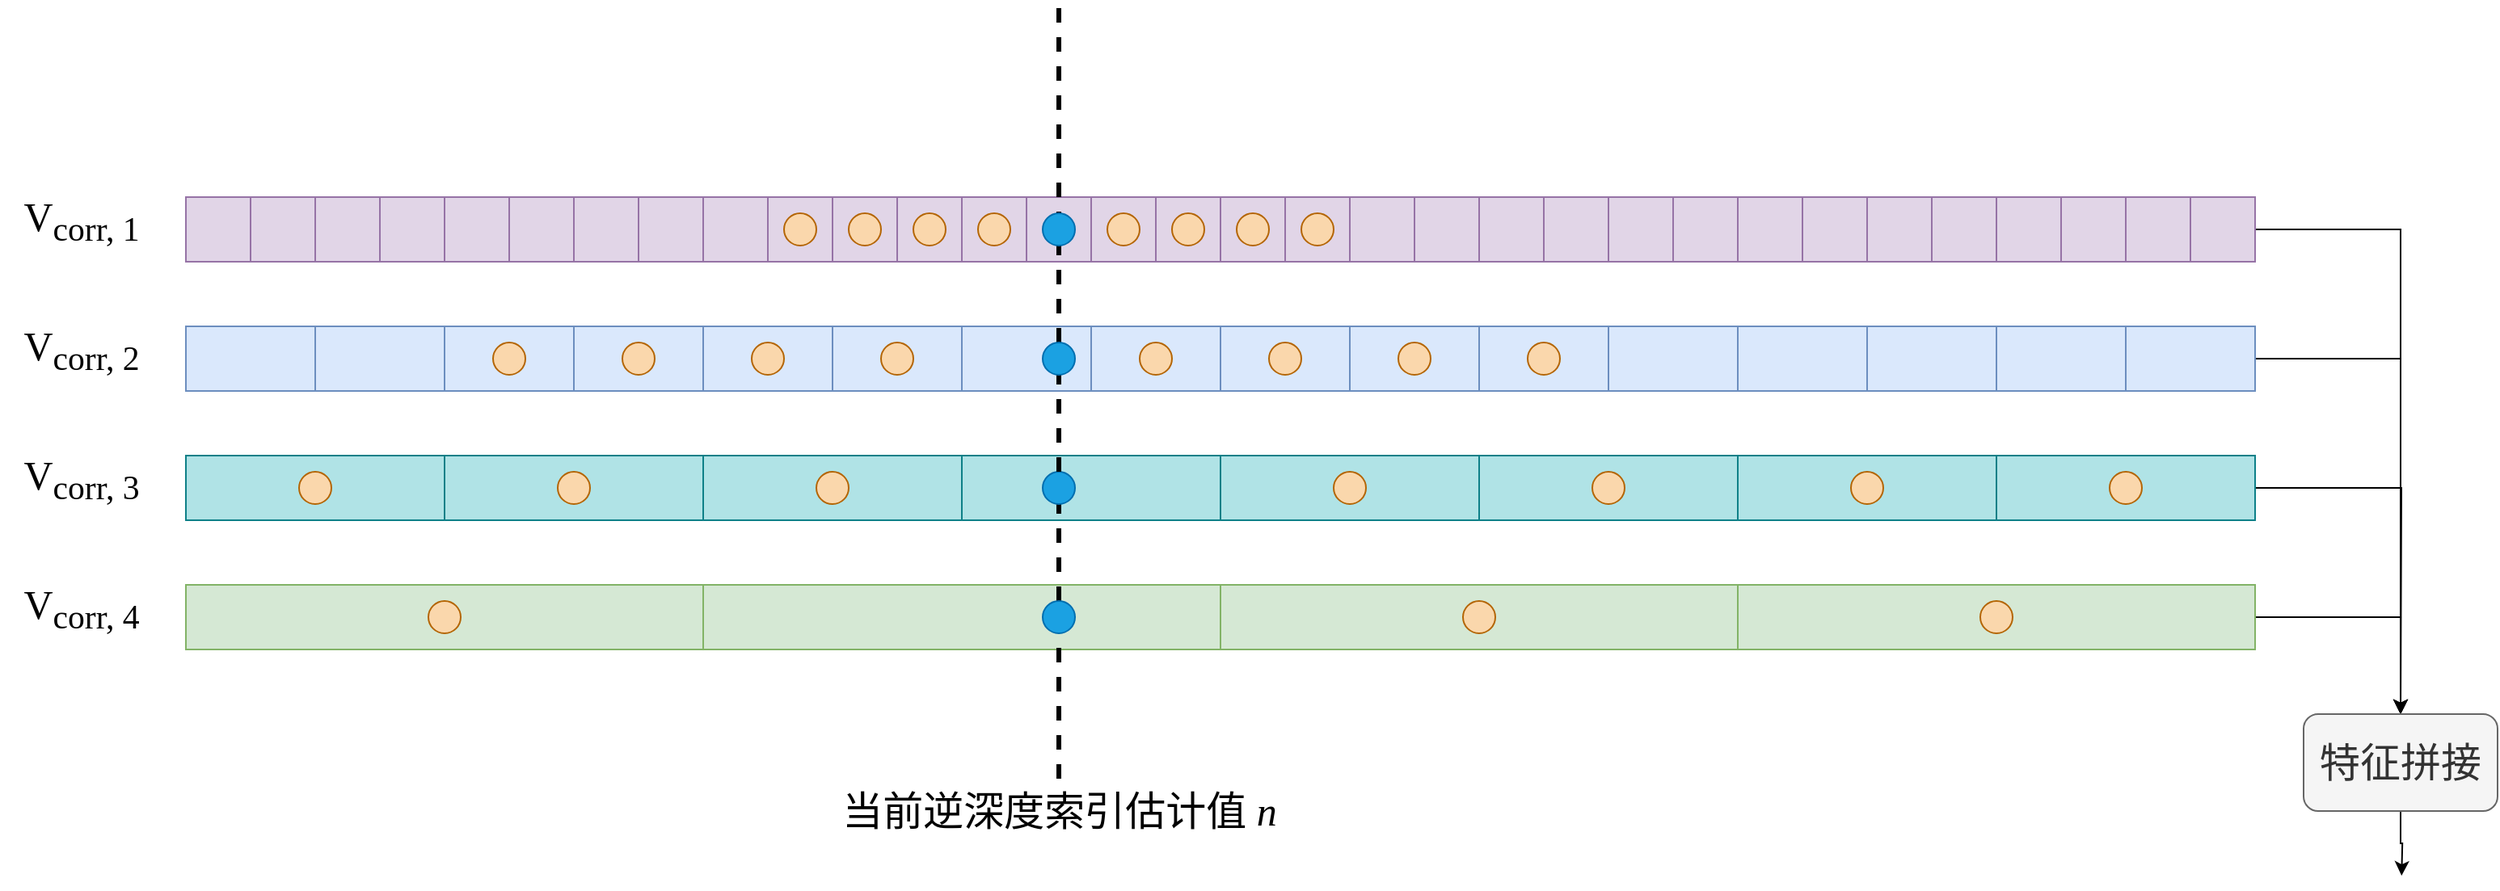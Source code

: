 <mxfile version="26.1.1">
  <diagram name="第 1 页" id="7dozvBvQt8dywPDQcPjt">
    <mxGraphModel dx="1678" dy="928" grid="1" gridSize="10" guides="1" tooltips="1" connect="1" arrows="1" fold="1" page="1" pageScale="1" pageWidth="1600" pageHeight="900" math="0" shadow="0">
      <root>
        <mxCell id="0" />
        <mxCell id="1" parent="0" />
        <mxCell id="7EEdeznbNVHkcVCXxvmR-1" value="" style="rounded=0;whiteSpace=wrap;html=1;fillColor=#e1d5e7;strokeColor=#9673a6;" parent="1" vertex="1">
          <mxGeometry x="460" y="160" width="40" height="40" as="geometry" />
        </mxCell>
        <mxCell id="7EEdeznbNVHkcVCXxvmR-2" value="" style="rounded=0;whiteSpace=wrap;html=1;fillColor=#e1d5e7;strokeColor=#9673a6;" parent="1" vertex="1">
          <mxGeometry x="500" y="160" width="40" height="40" as="geometry" />
        </mxCell>
        <mxCell id="7EEdeznbNVHkcVCXxvmR-3" value="" style="rounded=0;whiteSpace=wrap;html=1;fillColor=#e1d5e7;strokeColor=#9673a6;" parent="1" vertex="1">
          <mxGeometry x="540" y="160" width="40" height="40" as="geometry" />
        </mxCell>
        <mxCell id="7EEdeznbNVHkcVCXxvmR-4" value="" style="rounded=0;whiteSpace=wrap;html=1;fillColor=#e1d5e7;strokeColor=#9673a6;" parent="1" vertex="1">
          <mxGeometry x="580" y="160" width="40" height="40" as="geometry" />
        </mxCell>
        <mxCell id="7EEdeznbNVHkcVCXxvmR-5" value="" style="rounded=0;whiteSpace=wrap;html=1;fillColor=#e1d5e7;strokeColor=#9673a6;" parent="1" vertex="1">
          <mxGeometry x="620" y="160" width="40" height="40" as="geometry" />
        </mxCell>
        <mxCell id="7EEdeznbNVHkcVCXxvmR-6" value="" style="rounded=0;whiteSpace=wrap;html=1;fillColor=#e1d5e7;strokeColor=#9673a6;" parent="1" vertex="1">
          <mxGeometry x="660" y="160" width="40" height="40" as="geometry" />
        </mxCell>
        <mxCell id="7EEdeznbNVHkcVCXxvmR-7" value="" style="rounded=0;whiteSpace=wrap;html=1;fillColor=#e1d5e7;strokeColor=#9673a6;" parent="1" vertex="1">
          <mxGeometry x="700" y="160" width="40" height="40" as="geometry" />
        </mxCell>
        <mxCell id="7EEdeznbNVHkcVCXxvmR-8" value="" style="rounded=0;whiteSpace=wrap;html=1;fillColor=#e1d5e7;strokeColor=#9673a6;" parent="1" vertex="1">
          <mxGeometry x="740" y="160" width="40" height="40" as="geometry" />
        </mxCell>
        <mxCell id="7EEdeznbNVHkcVCXxvmR-9" value="" style="rounded=0;whiteSpace=wrap;html=1;fillColor=#dae8fc;strokeColor=#6c8ebf;" parent="1" vertex="1">
          <mxGeometry x="140" y="240" width="80" height="40" as="geometry" />
        </mxCell>
        <mxCell id="7EEdeznbNVHkcVCXxvmR-10" value="" style="rounded=0;whiteSpace=wrap;html=1;fillColor=#e1d5e7;strokeColor=#9673a6;" parent="1" vertex="1">
          <mxGeometry x="780" y="160" width="40" height="40" as="geometry" />
        </mxCell>
        <mxCell id="7EEdeznbNVHkcVCXxvmR-11" value="" style="rounded=0;whiteSpace=wrap;html=1;fillColor=#e1d5e7;strokeColor=#9673a6;" parent="1" vertex="1">
          <mxGeometry x="820" y="160" width="40" height="40" as="geometry" />
        </mxCell>
        <mxCell id="7EEdeznbNVHkcVCXxvmR-12" value="" style="rounded=0;whiteSpace=wrap;html=1;fillColor=#e1d5e7;strokeColor=#9673a6;" parent="1" vertex="1">
          <mxGeometry x="860" y="160" width="40" height="40" as="geometry" />
        </mxCell>
        <mxCell id="7EEdeznbNVHkcVCXxvmR-13" value="" style="rounded=0;whiteSpace=wrap;html=1;fillColor=#e1d5e7;strokeColor=#9673a6;" parent="1" vertex="1">
          <mxGeometry x="900" y="160" width="40" height="40" as="geometry" />
        </mxCell>
        <mxCell id="7EEdeznbNVHkcVCXxvmR-14" value="" style="rounded=0;whiteSpace=wrap;html=1;fillColor=#e1d5e7;strokeColor=#9673a6;" parent="1" vertex="1">
          <mxGeometry x="940" y="160" width="40" height="40" as="geometry" />
        </mxCell>
        <mxCell id="7EEdeznbNVHkcVCXxvmR-15" value="" style="rounded=0;whiteSpace=wrap;html=1;fillColor=#e1d5e7;strokeColor=#9673a6;" parent="1" vertex="1">
          <mxGeometry x="980" y="160" width="40" height="40" as="geometry" />
        </mxCell>
        <mxCell id="7EEdeznbNVHkcVCXxvmR-16" value="" style="rounded=0;whiteSpace=wrap;html=1;fillColor=#e1d5e7;strokeColor=#9673a6;" parent="1" vertex="1">
          <mxGeometry x="1020" y="160" width="40" height="40" as="geometry" />
        </mxCell>
        <mxCell id="7EEdeznbNVHkcVCXxvmR-17" value="" style="rounded=0;whiteSpace=wrap;html=1;fillColor=#e1d5e7;strokeColor=#9673a6;" parent="1" vertex="1">
          <mxGeometry x="1060" y="160" width="40" height="40" as="geometry" />
        </mxCell>
        <mxCell id="7EEdeznbNVHkcVCXxvmR-18" value="" style="rounded=0;whiteSpace=wrap;html=1;fillColor=#e1d5e7;strokeColor=#9673a6;" parent="1" vertex="1">
          <mxGeometry x="140" y="160" width="40" height="40" as="geometry" />
        </mxCell>
        <mxCell id="7EEdeznbNVHkcVCXxvmR-19" value="" style="rounded=0;whiteSpace=wrap;html=1;fillColor=#e1d5e7;strokeColor=#9673a6;" parent="1" vertex="1">
          <mxGeometry x="180" y="160" width="40" height="40" as="geometry" />
        </mxCell>
        <mxCell id="7EEdeznbNVHkcVCXxvmR-20" value="" style="rounded=0;whiteSpace=wrap;html=1;fillColor=#e1d5e7;strokeColor=#9673a6;" parent="1" vertex="1">
          <mxGeometry x="220" y="160" width="40" height="40" as="geometry" />
        </mxCell>
        <mxCell id="7EEdeznbNVHkcVCXxvmR-21" value="" style="rounded=0;whiteSpace=wrap;html=1;fillColor=#e1d5e7;strokeColor=#9673a6;" parent="1" vertex="1">
          <mxGeometry x="260" y="160" width="40" height="40" as="geometry" />
        </mxCell>
        <mxCell id="7EEdeznbNVHkcVCXxvmR-22" value="" style="rounded=0;whiteSpace=wrap;html=1;fillColor=#e1d5e7;strokeColor=#9673a6;" parent="1" vertex="1">
          <mxGeometry x="300" y="160" width="40" height="40" as="geometry" />
        </mxCell>
        <mxCell id="7EEdeznbNVHkcVCXxvmR-23" value="" style="rounded=0;whiteSpace=wrap;html=1;fillColor=#e1d5e7;strokeColor=#9673a6;" parent="1" vertex="1">
          <mxGeometry x="340" y="160" width="40" height="40" as="geometry" />
        </mxCell>
        <mxCell id="7EEdeznbNVHkcVCXxvmR-24" value="" style="rounded=0;whiteSpace=wrap;html=1;fillColor=#e1d5e7;strokeColor=#9673a6;" parent="1" vertex="1">
          <mxGeometry x="380" y="160" width="40" height="40" as="geometry" />
        </mxCell>
        <mxCell id="7EEdeznbNVHkcVCXxvmR-25" value="" style="rounded=0;whiteSpace=wrap;html=1;fillColor=#e1d5e7;strokeColor=#9673a6;" parent="1" vertex="1">
          <mxGeometry x="420" y="160" width="40" height="40" as="geometry" />
        </mxCell>
        <mxCell id="7EEdeznbNVHkcVCXxvmR-26" value="" style="rounded=0;whiteSpace=wrap;html=1;fillColor=#dae8fc;strokeColor=#6c8ebf;" parent="1" vertex="1">
          <mxGeometry x="220" y="240" width="80" height="40" as="geometry" />
        </mxCell>
        <mxCell id="7EEdeznbNVHkcVCXxvmR-29" value="" style="rounded=0;whiteSpace=wrap;html=1;fillColor=#dae8fc;strokeColor=#6c8ebf;" parent="1" vertex="1">
          <mxGeometry x="300" y="240" width="80" height="40" as="geometry" />
        </mxCell>
        <mxCell id="7EEdeznbNVHkcVCXxvmR-30" value="" style="rounded=0;whiteSpace=wrap;html=1;fillColor=#dae8fc;strokeColor=#6c8ebf;" parent="1" vertex="1">
          <mxGeometry x="380" y="240" width="80" height="40" as="geometry" />
        </mxCell>
        <mxCell id="7EEdeznbNVHkcVCXxvmR-31" value="" style="rounded=0;whiteSpace=wrap;html=1;fillColor=#dae8fc;strokeColor=#6c8ebf;" parent="1" vertex="1">
          <mxGeometry x="460" y="240" width="80" height="40" as="geometry" />
        </mxCell>
        <mxCell id="7EEdeznbNVHkcVCXxvmR-32" value="" style="rounded=0;whiteSpace=wrap;html=1;fillColor=#dae8fc;strokeColor=#6c8ebf;" parent="1" vertex="1">
          <mxGeometry x="540" y="240" width="80" height="40" as="geometry" />
        </mxCell>
        <mxCell id="7EEdeznbNVHkcVCXxvmR-33" value="" style="rounded=0;whiteSpace=wrap;html=1;fillColor=#dae8fc;strokeColor=#6c8ebf;" parent="1" vertex="1">
          <mxGeometry x="620" y="240" width="80" height="40" as="geometry" />
        </mxCell>
        <mxCell id="7EEdeznbNVHkcVCXxvmR-34" value="" style="rounded=0;whiteSpace=wrap;html=1;fillColor=#dae8fc;strokeColor=#6c8ebf;" parent="1" vertex="1">
          <mxGeometry x="700" y="240" width="80" height="40" as="geometry" />
        </mxCell>
        <mxCell id="7EEdeznbNVHkcVCXxvmR-35" value="" style="rounded=0;whiteSpace=wrap;html=1;fillColor=#dae8fc;strokeColor=#6c8ebf;" parent="1" vertex="1">
          <mxGeometry x="780" y="240" width="80" height="40" as="geometry" />
        </mxCell>
        <mxCell id="7EEdeznbNVHkcVCXxvmR-36" value="" style="rounded=0;whiteSpace=wrap;html=1;fillColor=#dae8fc;strokeColor=#6c8ebf;" parent="1" vertex="1">
          <mxGeometry x="860" y="240" width="80" height="40" as="geometry" />
        </mxCell>
        <mxCell id="7EEdeznbNVHkcVCXxvmR-37" value="" style="rounded=0;whiteSpace=wrap;html=1;fillColor=#dae8fc;strokeColor=#6c8ebf;" parent="1" vertex="1">
          <mxGeometry x="940" y="240" width="80" height="40" as="geometry" />
        </mxCell>
        <mxCell id="7EEdeznbNVHkcVCXxvmR-38" value="" style="rounded=0;whiteSpace=wrap;html=1;fillColor=#dae8fc;strokeColor=#6c8ebf;" parent="1" vertex="1">
          <mxGeometry x="1020" y="240" width="80" height="40" as="geometry" />
        </mxCell>
        <mxCell id="7EEdeznbNVHkcVCXxvmR-39" value="" style="rounded=0;whiteSpace=wrap;html=1;fillColor=#b0e3e6;strokeColor=#0e8088;" parent="1" vertex="1">
          <mxGeometry x="140" y="320" width="160" height="40" as="geometry" />
        </mxCell>
        <mxCell id="7EEdeznbNVHkcVCXxvmR-40" value="" style="rounded=0;whiteSpace=wrap;html=1;fillColor=#b0e3e6;strokeColor=#0e8088;" parent="1" vertex="1">
          <mxGeometry x="300" y="320" width="160" height="40" as="geometry" />
        </mxCell>
        <mxCell id="7EEdeznbNVHkcVCXxvmR-41" value="" style="rounded=0;whiteSpace=wrap;html=1;fillColor=#b0e3e6;strokeColor=#0e8088;" parent="1" vertex="1">
          <mxGeometry x="460" y="320" width="160" height="40" as="geometry" />
        </mxCell>
        <mxCell id="7EEdeznbNVHkcVCXxvmR-42" value="" style="rounded=0;whiteSpace=wrap;html=1;fillColor=#b0e3e6;strokeColor=#0e8088;" parent="1" vertex="1">
          <mxGeometry x="620" y="320" width="160" height="40" as="geometry" />
        </mxCell>
        <mxCell id="7EEdeznbNVHkcVCXxvmR-43" value="" style="rounded=0;whiteSpace=wrap;html=1;fillColor=#b0e3e6;strokeColor=#0e8088;" parent="1" vertex="1">
          <mxGeometry x="780" y="320" width="160" height="40" as="geometry" />
        </mxCell>
        <mxCell id="7EEdeznbNVHkcVCXxvmR-44" value="" style="rounded=0;whiteSpace=wrap;html=1;fillColor=#b0e3e6;strokeColor=#0e8088;" parent="1" vertex="1">
          <mxGeometry x="940" y="320" width="160" height="40" as="geometry" />
        </mxCell>
        <mxCell id="7EEdeznbNVHkcVCXxvmR-45" value="" style="rounded=0;whiteSpace=wrap;html=1;fillColor=#e1d5e7;strokeColor=#9673a6;" parent="1" vertex="1">
          <mxGeometry x="1100" y="160" width="40" height="40" as="geometry" />
        </mxCell>
        <mxCell id="7EEdeznbNVHkcVCXxvmR-46" value="" style="rounded=0;whiteSpace=wrap;html=1;fillColor=#e1d5e7;strokeColor=#9673a6;" parent="1" vertex="1">
          <mxGeometry x="1140" y="160" width="40" height="40" as="geometry" />
        </mxCell>
        <mxCell id="7EEdeznbNVHkcVCXxvmR-47" value="" style="rounded=0;whiteSpace=wrap;html=1;fillColor=#e1d5e7;strokeColor=#9673a6;" parent="1" vertex="1">
          <mxGeometry x="1180" y="160" width="40" height="40" as="geometry" />
        </mxCell>
        <mxCell id="7EEdeznbNVHkcVCXxvmR-48" value="" style="rounded=0;whiteSpace=wrap;html=1;fillColor=#e1d5e7;strokeColor=#9673a6;" parent="1" vertex="1">
          <mxGeometry x="1220" y="160" width="40" height="40" as="geometry" />
        </mxCell>
        <mxCell id="7EEdeznbNVHkcVCXxvmR-49" value="" style="rounded=0;whiteSpace=wrap;html=1;fillColor=#dae8fc;strokeColor=#6c8ebf;" parent="1" vertex="1">
          <mxGeometry x="1100" y="240" width="80" height="40" as="geometry" />
        </mxCell>
        <mxCell id="7EEdeznbNVHkcVCXxvmR-50" value="" style="rounded=0;whiteSpace=wrap;html=1;fillColor=#dae8fc;strokeColor=#6c8ebf;" parent="1" vertex="1">
          <mxGeometry x="1180" y="240" width="80" height="40" as="geometry" />
        </mxCell>
        <mxCell id="7EEdeznbNVHkcVCXxvmR-51" value="" style="rounded=0;whiteSpace=wrap;html=1;fillColor=#b0e3e6;strokeColor=#0e8088;" parent="1" vertex="1">
          <mxGeometry x="1100" y="320" width="160" height="40" as="geometry" />
        </mxCell>
        <mxCell id="7EEdeznbNVHkcVCXxvmR-52" value="" style="rounded=0;whiteSpace=wrap;html=1;fillColor=#d5e8d4;strokeColor=#82b366;" parent="1" vertex="1">
          <mxGeometry x="140" y="400" width="320" height="40" as="geometry" />
        </mxCell>
        <mxCell id="7EEdeznbNVHkcVCXxvmR-54" value="" style="rounded=0;whiteSpace=wrap;html=1;fillColor=#d5e8d4;strokeColor=#82b366;" parent="1" vertex="1">
          <mxGeometry x="460" y="400" width="320" height="40" as="geometry" />
        </mxCell>
        <mxCell id="7EEdeznbNVHkcVCXxvmR-55" value="" style="rounded=0;whiteSpace=wrap;html=1;fillColor=#d5e8d4;strokeColor=#82b366;" parent="1" vertex="1">
          <mxGeometry x="780" y="400" width="320" height="40" as="geometry" />
        </mxCell>
        <mxCell id="7EEdeznbNVHkcVCXxvmR-105" style="edgeStyle=orthogonalEdgeStyle;rounded=0;orthogonalLoop=1;jettySize=auto;html=1;entryX=0.5;entryY=0;entryDx=0;entryDy=0;" parent="1" source="7EEdeznbNVHkcVCXxvmR-56" target="7EEdeznbNVHkcVCXxvmR-104" edge="1">
          <mxGeometry relative="1" as="geometry" />
        </mxCell>
        <mxCell id="7EEdeznbNVHkcVCXxvmR-56" value="" style="rounded=0;whiteSpace=wrap;html=1;fillColor=#d5e8d4;strokeColor=#82b366;" parent="1" vertex="1">
          <mxGeometry x="1100" y="400" width="320" height="40" as="geometry" />
        </mxCell>
        <mxCell id="7EEdeznbNVHkcVCXxvmR-106" style="edgeStyle=orthogonalEdgeStyle;rounded=0;orthogonalLoop=1;jettySize=auto;html=1;exitX=1;exitY=0.5;exitDx=0;exitDy=0;" parent="1" source="7EEdeznbNVHkcVCXxvmR-57" edge="1">
          <mxGeometry relative="1" as="geometry">
            <mxPoint x="1510.0" y="480.0" as="targetPoint" />
          </mxGeometry>
        </mxCell>
        <mxCell id="7EEdeznbNVHkcVCXxvmR-57" value="" style="rounded=0;whiteSpace=wrap;html=1;fillColor=#b0e3e6;strokeColor=#0e8088;" parent="1" vertex="1">
          <mxGeometry x="1260" y="320" width="160" height="40" as="geometry" />
        </mxCell>
        <mxCell id="7EEdeznbNVHkcVCXxvmR-58" value="" style="rounded=0;whiteSpace=wrap;html=1;fillColor=#dae8fc;strokeColor=#6c8ebf;" parent="1" vertex="1">
          <mxGeometry x="1260" y="240" width="80" height="40" as="geometry" />
        </mxCell>
        <mxCell id="7EEdeznbNVHkcVCXxvmR-107" style="edgeStyle=orthogonalEdgeStyle;rounded=0;orthogonalLoop=1;jettySize=auto;html=1;exitX=1;exitY=0.5;exitDx=0;exitDy=0;entryX=0.5;entryY=0;entryDx=0;entryDy=0;" parent="1" source="7EEdeznbNVHkcVCXxvmR-59" target="7EEdeznbNVHkcVCXxvmR-104" edge="1">
          <mxGeometry relative="1" as="geometry" />
        </mxCell>
        <mxCell id="7EEdeznbNVHkcVCXxvmR-59" value="" style="rounded=0;whiteSpace=wrap;html=1;fillColor=#dae8fc;strokeColor=#6c8ebf;" parent="1" vertex="1">
          <mxGeometry x="1340" y="240" width="80" height="40" as="geometry" />
        </mxCell>
        <mxCell id="7EEdeznbNVHkcVCXxvmR-60" value="" style="rounded=0;whiteSpace=wrap;html=1;fillColor=#e1d5e7;strokeColor=#9673a6;" parent="1" vertex="1">
          <mxGeometry x="1260" y="160" width="40" height="40" as="geometry" />
        </mxCell>
        <mxCell id="7EEdeznbNVHkcVCXxvmR-61" value="" style="rounded=0;whiteSpace=wrap;html=1;fillColor=#e1d5e7;strokeColor=#9673a6;" parent="1" vertex="1">
          <mxGeometry x="1300" y="160" width="40" height="40" as="geometry" />
        </mxCell>
        <mxCell id="7EEdeznbNVHkcVCXxvmR-62" value="" style="rounded=0;whiteSpace=wrap;html=1;fillColor=#e1d5e7;strokeColor=#9673a6;" parent="1" vertex="1">
          <mxGeometry x="1340" y="160" width="40" height="40" as="geometry" />
        </mxCell>
        <mxCell id="7EEdeznbNVHkcVCXxvmR-108" style="edgeStyle=orthogonalEdgeStyle;rounded=0;orthogonalLoop=1;jettySize=auto;html=1;" parent="1" source="7EEdeznbNVHkcVCXxvmR-63" target="7EEdeznbNVHkcVCXxvmR-104" edge="1">
          <mxGeometry relative="1" as="geometry" />
        </mxCell>
        <mxCell id="7EEdeznbNVHkcVCXxvmR-63" value="" style="rounded=0;whiteSpace=wrap;html=1;fillColor=#e1d5e7;strokeColor=#9673a6;" parent="1" vertex="1">
          <mxGeometry x="1380" y="160" width="40" height="40" as="geometry" />
        </mxCell>
        <mxCell id="7EEdeznbNVHkcVCXxvmR-65" value="" style="ellipse;whiteSpace=wrap;html=1;aspect=fixed;fillColor=#fad7ac;strokeColor=#b46504;" parent="1" vertex="1">
          <mxGeometry x="710" y="170" width="20" height="20" as="geometry" />
        </mxCell>
        <mxCell id="7EEdeznbNVHkcVCXxvmR-66" value="" style="ellipse;whiteSpace=wrap;html=1;aspect=fixed;fillColor=#fad7ac;strokeColor=#b46504;" parent="1" vertex="1">
          <mxGeometry x="750" y="170" width="20" height="20" as="geometry" />
        </mxCell>
        <mxCell id="7EEdeznbNVHkcVCXxvmR-67" value="" style="ellipse;whiteSpace=wrap;html=1;aspect=fixed;fillColor=#fad7ac;strokeColor=#b46504;" parent="1" vertex="1">
          <mxGeometry x="790" y="170" width="20" height="20" as="geometry" />
        </mxCell>
        <mxCell id="7EEdeznbNVHkcVCXxvmR-68" value="" style="ellipse;whiteSpace=wrap;html=1;aspect=fixed;fillColor=#fad7ac;strokeColor=#b46504;" parent="1" vertex="1">
          <mxGeometry x="830" y="170" width="20" height="20" as="geometry" />
        </mxCell>
        <mxCell id="7EEdeznbNVHkcVCXxvmR-69" value="" style="ellipse;whiteSpace=wrap;html=1;aspect=fixed;fillColor=#fad7ac;strokeColor=#b46504;" parent="1" vertex="1">
          <mxGeometry x="630" y="170" width="20" height="20" as="geometry" />
        </mxCell>
        <mxCell id="7EEdeznbNVHkcVCXxvmR-70" value="" style="ellipse;whiteSpace=wrap;html=1;aspect=fixed;fillColor=#fad7ac;strokeColor=#b46504;" parent="1" vertex="1">
          <mxGeometry x="590" y="170" width="20" height="20" as="geometry" />
        </mxCell>
        <mxCell id="7EEdeznbNVHkcVCXxvmR-71" value="" style="ellipse;whiteSpace=wrap;html=1;aspect=fixed;fillColor=#fad7ac;strokeColor=#b46504;" parent="1" vertex="1">
          <mxGeometry x="550" y="170" width="20" height="20" as="geometry" />
        </mxCell>
        <mxCell id="7EEdeznbNVHkcVCXxvmR-72" value="" style="ellipse;whiteSpace=wrap;html=1;aspect=fixed;fillColor=#fad7ac;strokeColor=#b46504;" parent="1" vertex="1">
          <mxGeometry x="510" y="170" width="20" height="20" as="geometry" />
        </mxCell>
        <mxCell id="7EEdeznbNVHkcVCXxvmR-73" value="" style="endArrow=none;dashed=1;html=1;rounded=0;strokeWidth=3;" parent="1" source="7EEdeznbNVHkcVCXxvmR-74" edge="1">
          <mxGeometry width="50" height="50" relative="1" as="geometry">
            <mxPoint x="680" y="520" as="sourcePoint" />
            <mxPoint x="680" y="40" as="targetPoint" />
          </mxGeometry>
        </mxCell>
        <mxCell id="7EEdeznbNVHkcVCXxvmR-64" value="" style="ellipse;whiteSpace=wrap;html=1;aspect=fixed;fillColor=#1ba1e2;strokeColor=#006EAF;fontColor=#ffffff;" parent="1" vertex="1">
          <mxGeometry x="670" y="170" width="20" height="20" as="geometry" />
        </mxCell>
        <mxCell id="7EEdeznbNVHkcVCXxvmR-76" value="" style="endArrow=none;dashed=1;html=1;rounded=0;strokeWidth=3;" parent="1" source="7EEdeznbNVHkcVCXxvmR-77" target="7EEdeznbNVHkcVCXxvmR-75" edge="1">
          <mxGeometry width="50" height="50" relative="1" as="geometry">
            <mxPoint x="680" y="520" as="sourcePoint" />
            <mxPoint x="680" y="40" as="targetPoint" />
          </mxGeometry>
        </mxCell>
        <mxCell id="7EEdeznbNVHkcVCXxvmR-75" value="" style="ellipse;whiteSpace=wrap;html=1;aspect=fixed;fillColor=#1ba1e2;strokeColor=#006EAF;fontColor=#ffffff;" parent="1" vertex="1">
          <mxGeometry x="670" y="330" width="20" height="20" as="geometry" />
        </mxCell>
        <mxCell id="7EEdeznbNVHkcVCXxvmR-78" value="" style="endArrow=none;dashed=1;html=1;rounded=0;strokeWidth=3;" parent="1" target="7EEdeznbNVHkcVCXxvmR-77" edge="1">
          <mxGeometry width="50" height="50" relative="1" as="geometry">
            <mxPoint x="680" y="520" as="sourcePoint" />
            <mxPoint x="680" y="350" as="targetPoint" />
          </mxGeometry>
        </mxCell>
        <mxCell id="7EEdeznbNVHkcVCXxvmR-77" value="" style="ellipse;whiteSpace=wrap;html=1;aspect=fixed;fillColor=#1ba1e2;strokeColor=#006EAF;fontColor=#ffffff;" parent="1" vertex="1">
          <mxGeometry x="670" y="410" width="20" height="20" as="geometry" />
        </mxCell>
        <mxCell id="7EEdeznbNVHkcVCXxvmR-79" value="" style="endArrow=none;dashed=1;html=1;rounded=0;strokeWidth=3;" parent="1" source="7EEdeznbNVHkcVCXxvmR-75" target="7EEdeznbNVHkcVCXxvmR-74" edge="1">
          <mxGeometry width="50" height="50" relative="1" as="geometry">
            <mxPoint x="680" y="330" as="sourcePoint" />
            <mxPoint x="680" y="40" as="targetPoint" />
          </mxGeometry>
        </mxCell>
        <mxCell id="7EEdeznbNVHkcVCXxvmR-74" value="" style="ellipse;whiteSpace=wrap;html=1;aspect=fixed;fillColor=#1ba1e2;strokeColor=#006EAF;fontColor=#ffffff;" parent="1" vertex="1">
          <mxGeometry x="670" y="250" width="20" height="20" as="geometry" />
        </mxCell>
        <mxCell id="7EEdeznbNVHkcVCXxvmR-80" value="" style="ellipse;whiteSpace=wrap;html=1;aspect=fixed;fillColor=#fad7ac;strokeColor=#b46504;" parent="1" vertex="1">
          <mxGeometry x="570" y="250" width="20" height="20" as="geometry" />
        </mxCell>
        <mxCell id="7EEdeznbNVHkcVCXxvmR-81" value="" style="ellipse;whiteSpace=wrap;html=1;aspect=fixed;fillColor=#fad7ac;strokeColor=#b46504;" parent="1" vertex="1">
          <mxGeometry x="490" y="250" width="20" height="20" as="geometry" />
        </mxCell>
        <mxCell id="7EEdeznbNVHkcVCXxvmR-82" value="" style="ellipse;whiteSpace=wrap;html=1;aspect=fixed;fillColor=#fad7ac;strokeColor=#b46504;" parent="1" vertex="1">
          <mxGeometry x="410" y="250" width="20" height="20" as="geometry" />
        </mxCell>
        <mxCell id="7EEdeznbNVHkcVCXxvmR-83" value="" style="ellipse;whiteSpace=wrap;html=1;aspect=fixed;fillColor=#fad7ac;strokeColor=#b46504;" parent="1" vertex="1">
          <mxGeometry x="330" y="250" width="20" height="20" as="geometry" />
        </mxCell>
        <mxCell id="7EEdeznbNVHkcVCXxvmR-84" value="" style="ellipse;whiteSpace=wrap;html=1;aspect=fixed;fillColor=#fad7ac;strokeColor=#b46504;" parent="1" vertex="1">
          <mxGeometry x="730" y="250" width="20" height="20" as="geometry" />
        </mxCell>
        <mxCell id="7EEdeznbNVHkcVCXxvmR-85" value="V&lt;sub&gt;corr, 1&lt;/sub&gt;" style="text;html=1;align=center;verticalAlign=middle;resizable=0;points=[];autosize=1;strokeColor=none;fillColor=none;fontFamily=Times New Roman;fontSize=25;" parent="1" vertex="1">
          <mxGeometry x="25" y="150" width="100" height="50" as="geometry" />
        </mxCell>
        <mxCell id="7EEdeznbNVHkcVCXxvmR-86" value="V&lt;sub&gt;corr, 2&lt;/sub&gt;" style="text;html=1;align=center;verticalAlign=middle;resizable=0;points=[];autosize=1;strokeColor=none;fillColor=none;fontFamily=Times New Roman;fontSize=25;" parent="1" vertex="1">
          <mxGeometry x="25" y="230" width="100" height="50" as="geometry" />
        </mxCell>
        <mxCell id="7EEdeznbNVHkcVCXxvmR-87" value="V&lt;sub&gt;corr, 3&lt;/sub&gt;" style="text;html=1;align=center;verticalAlign=middle;resizable=0;points=[];autosize=1;strokeColor=none;fillColor=none;fontFamily=Times New Roman;fontSize=25;" parent="1" vertex="1">
          <mxGeometry x="25" y="310" width="100" height="50" as="geometry" />
        </mxCell>
        <mxCell id="7EEdeznbNVHkcVCXxvmR-88" value="V&lt;sub&gt;corr, 4&lt;/sub&gt;" style="text;html=1;align=center;verticalAlign=middle;resizable=0;points=[];autosize=1;strokeColor=none;fillColor=none;fontFamily=Times New Roman;fontSize=25;" parent="1" vertex="1">
          <mxGeometry x="25" y="390" width="100" height="50" as="geometry" />
        </mxCell>
        <mxCell id="7EEdeznbNVHkcVCXxvmR-89" value="" style="ellipse;whiteSpace=wrap;html=1;aspect=fixed;fillColor=#fad7ac;strokeColor=#b46504;" parent="1" vertex="1">
          <mxGeometry x="810" y="250" width="20" height="20" as="geometry" />
        </mxCell>
        <mxCell id="7EEdeznbNVHkcVCXxvmR-90" value="" style="ellipse;whiteSpace=wrap;html=1;aspect=fixed;fillColor=#fad7ac;strokeColor=#b46504;" parent="1" vertex="1">
          <mxGeometry x="890" y="250" width="20" height="20" as="geometry" />
        </mxCell>
        <mxCell id="7EEdeznbNVHkcVCXxvmR-91" value="" style="ellipse;whiteSpace=wrap;html=1;aspect=fixed;fillColor=#fad7ac;strokeColor=#b46504;" parent="1" vertex="1">
          <mxGeometry x="970" y="250" width="20" height="20" as="geometry" />
        </mxCell>
        <mxCell id="7EEdeznbNVHkcVCXxvmR-92" value="" style="ellipse;whiteSpace=wrap;html=1;aspect=fixed;fillColor=#fad7ac;strokeColor=#b46504;" parent="1" vertex="1">
          <mxGeometry x="530" y="330" width="20" height="20" as="geometry" />
        </mxCell>
        <mxCell id="7EEdeznbNVHkcVCXxvmR-93" value="" style="ellipse;whiteSpace=wrap;html=1;aspect=fixed;fillColor=#fad7ac;strokeColor=#b46504;" parent="1" vertex="1">
          <mxGeometry x="370" y="330" width="20" height="20" as="geometry" />
        </mxCell>
        <mxCell id="7EEdeznbNVHkcVCXxvmR-94" value="" style="ellipse;whiteSpace=wrap;html=1;aspect=fixed;fillColor=#fad7ac;strokeColor=#b46504;" parent="1" vertex="1">
          <mxGeometry x="210" y="330" width="20" height="20" as="geometry" />
        </mxCell>
        <mxCell id="7EEdeznbNVHkcVCXxvmR-95" value="" style="ellipse;whiteSpace=wrap;html=1;aspect=fixed;fillColor=#fad7ac;strokeColor=#b46504;" parent="1" vertex="1">
          <mxGeometry x="850" y="330" width="20" height="20" as="geometry" />
        </mxCell>
        <mxCell id="7EEdeznbNVHkcVCXxvmR-96" value="" style="ellipse;whiteSpace=wrap;html=1;aspect=fixed;fillColor=#fad7ac;strokeColor=#b46504;" parent="1" vertex="1">
          <mxGeometry x="1010" y="330" width="20" height="20" as="geometry" />
        </mxCell>
        <mxCell id="7EEdeznbNVHkcVCXxvmR-97" value="" style="ellipse;whiteSpace=wrap;html=1;aspect=fixed;fillColor=#fad7ac;strokeColor=#b46504;" parent="1" vertex="1">
          <mxGeometry x="1170" y="330" width="20" height="20" as="geometry" />
        </mxCell>
        <mxCell id="7EEdeznbNVHkcVCXxvmR-98" value="" style="ellipse;whiteSpace=wrap;html=1;aspect=fixed;fillColor=#fad7ac;strokeColor=#b46504;" parent="1" vertex="1">
          <mxGeometry x="1330" y="330" width="20" height="20" as="geometry" />
        </mxCell>
        <mxCell id="7EEdeznbNVHkcVCXxvmR-99" value="" style="ellipse;whiteSpace=wrap;html=1;aspect=fixed;fillColor=#fad7ac;strokeColor=#b46504;" parent="1" vertex="1">
          <mxGeometry x="290" y="410" width="20" height="20" as="geometry" />
        </mxCell>
        <mxCell id="7EEdeznbNVHkcVCXxvmR-100" value="" style="ellipse;whiteSpace=wrap;html=1;aspect=fixed;fillColor=#fad7ac;strokeColor=#b46504;" parent="1" vertex="1">
          <mxGeometry x="1250" y="410" width="20" height="20" as="geometry" />
        </mxCell>
        <mxCell id="7EEdeznbNVHkcVCXxvmR-101" value="" style="ellipse;whiteSpace=wrap;html=1;aspect=fixed;fillColor=#fad7ac;strokeColor=#b46504;" parent="1" vertex="1">
          <mxGeometry x="930" y="410" width="20" height="20" as="geometry" />
        </mxCell>
        <mxCell id="7EEdeznbNVHkcVCXxvmR-109" style="edgeStyle=orthogonalEdgeStyle;rounded=0;orthogonalLoop=1;jettySize=auto;html=1;exitX=0.5;exitY=1;exitDx=0;exitDy=0;" parent="1" source="7EEdeznbNVHkcVCXxvmR-104" edge="1">
          <mxGeometry relative="1" as="geometry">
            <mxPoint x="1510.636" y="580.0" as="targetPoint" />
          </mxGeometry>
        </mxCell>
        <mxCell id="7EEdeznbNVHkcVCXxvmR-104" value="特征拼接" style="rounded=1;whiteSpace=wrap;html=1;fontFamily=Times New Roman;fontSize=25;fillColor=#f5f5f5;fontColor=#333333;strokeColor=#666666;" parent="1" vertex="1">
          <mxGeometry x="1450" y="480" width="120" height="60" as="geometry" />
        </mxCell>
        <mxCell id="7EEdeznbNVHkcVCXxvmR-110" value="当前逆深度索引估计值 &lt;i&gt;n&lt;/i&gt;" style="text;html=1;align=center;verticalAlign=middle;resizable=0;points=[];autosize=1;strokeColor=none;fillColor=none;fontFamily=Times New Roman;fontSize=25;fontStyle=0" parent="1" vertex="1">
          <mxGeometry x="535" y="520" width="290" height="40" as="geometry" />
        </mxCell>
      </root>
    </mxGraphModel>
  </diagram>
</mxfile>
